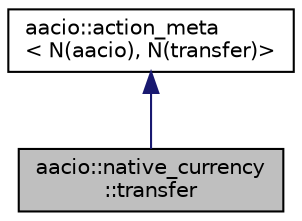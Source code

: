 digraph "aacio::native_currency::transfer"
{
  edge [fontname="Helvetica",fontsize="10",labelfontname="Helvetica",labelfontsize="10"];
  node [fontname="Helvetica",fontsize="10",shape=record];
  Node0 [label="aacio::native_currency\l::transfer",height=0.2,width=0.4,color="black", fillcolor="grey75", style="filled", fontcolor="black"];
  Node1 -> Node0 [dir="back",color="midnightblue",fontsize="10",style="solid",fontname="Helvetica"];
  Node1 [label="aacio::action_meta\l\< N(aacio), N(transfer)\>",height=0.2,width=0.4,color="black", fillcolor="white", style="filled",URL="$structaacio_1_1action__meta.html"];
}
